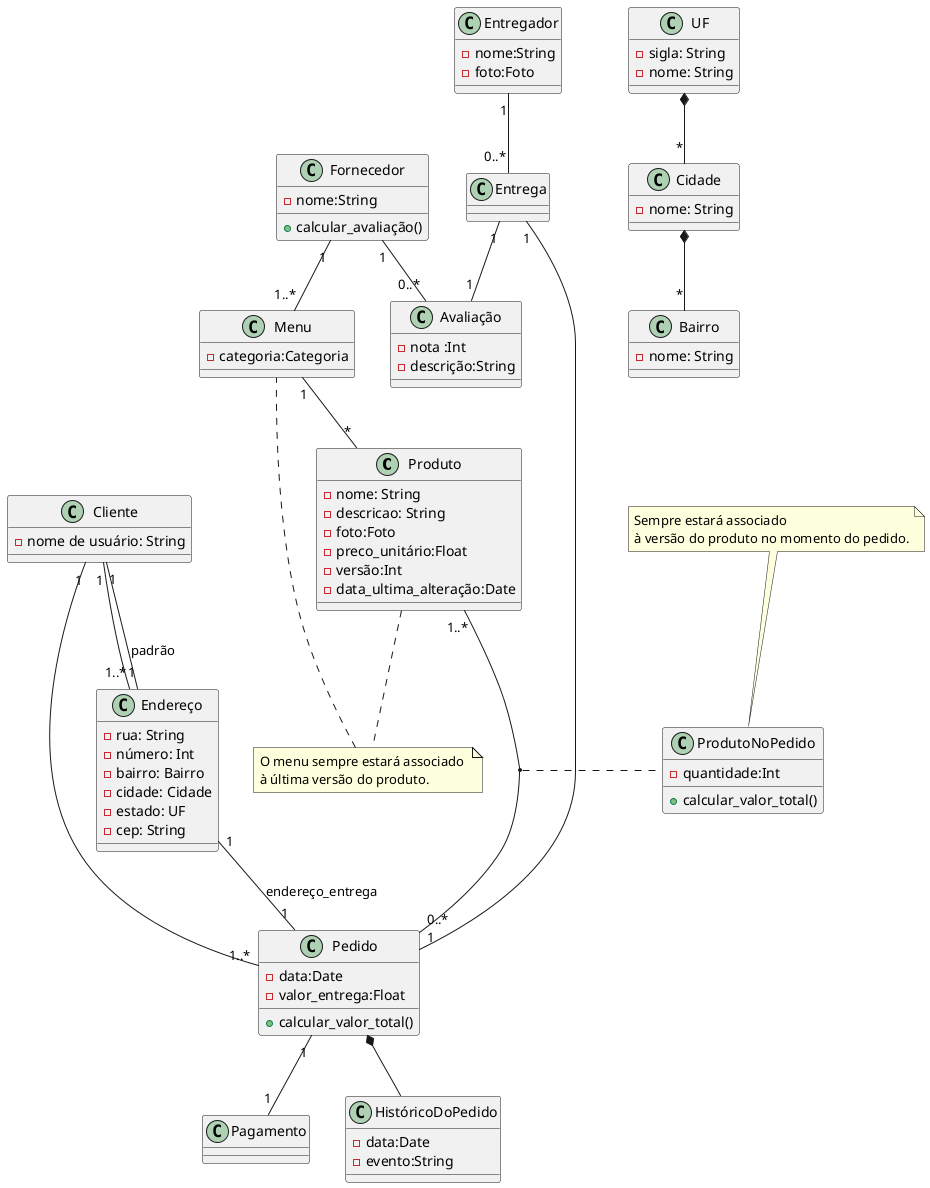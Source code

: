 @startuml
class Produto{
    - nome: String
    - descricao: String
    - foto:Foto
    - preco_unitário:Float
    - versão:Int
    - data_ultima_alteração:Date

}

class Cliente{
    - nome de usuário: String
}

class Endereço {
    - rua: String
    - número: Int
    - bairro: Bairro
    - cidade: Cidade
    - estado: UF
    - cep: String
}

class UF {
    - sigla: String
    - nome: String
}

class Cidade{
    - nome: String
}

class Bairro {
    - nome: String
}

class Menu{
  - categoria:Categoria
}

class Entregador{
  - nome:String
  - foto:Foto
}

class Fornecedor{
  - nome:String
  + calcular_avaliação()
}


class Pagamento{}

class Pedido{
  - data:Date
  - valor_entrega:Float
  + calcular_valor_total()

}

class HistóricoDoPedido {
  - data:Date
  - evento:String
}

class Entrega{

}

class ProdutoNoPedido {
  - quantidade:Int

  + calcular_valor_total()
  
}

class Avaliação {
  - nota :Int
  - descrição:String
}

UF *-- "*" Cidade 
Cidade *-- "*" Bairro
Cliente "1" -- "1..*" Endereço
Cliente "1" -- "1" Endereço : padrão
Cliente "1" -- "1..*" Pedido
Entrega "1" -- "1" Pedido
Endereço "1" -- "1" Pedido: endereço_entrega
Entregador "1" -- "0..*" Entrega
Pedido "1" -- "1" Pagamento
Menu  "1" -- "*" Produto
Fornecedor "1" -- "1..*" Menu
Entrega "1" -- "1" Avaliação
Fornecedor "1" -- "0..*" Avaliação
Pedido *-- HistóricoDoPedido
Produto "1..*" -- "0..*" Pedido
(Produto, Pedido) .. ProdutoNoPedido


note "O menu sempre estará associado \nà última versão do produto." as N1
Produto .. N1
N1 .. Menu

note "Sempre estará associado \nà versão do produto no momento do pedido." as N2
N2 .. ProdutoNoPedido
@enduml